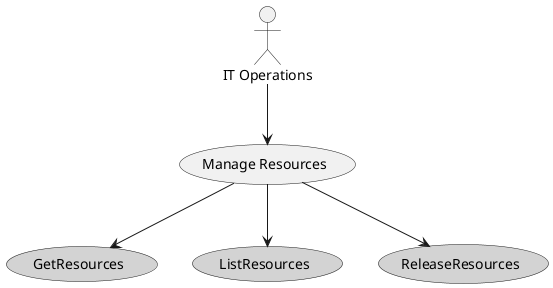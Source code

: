 @startuml


usecase "Manage Resources" as ManageResources

Actor "IT Operations" as ITOperations

ITOperations --> ManageResources



usecase "GetResources" as GetResources #lightgrey

ManageResources --> GetResources

usecase "ListResources" as ListResources #lightgrey

ManageResources --> ListResources

usecase "ReleaseResources" as ReleaseResources #lightgrey

ManageResources --> ReleaseResources

@enduml
